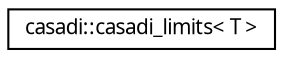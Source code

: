 digraph "Graphical Class Hierarchy"
{
  edge [fontname="FreeSans.ttf",fontsize="10",labelfontname="FreeSans.ttf",labelfontsize="10"];
  node [fontname="FreeSans.ttf",fontsize="10",shape=record];
  rankdir="LR";
  Node1 [label="casadi::casadi_limits\< T \>",height=0.2,width=0.4,color="black", fillcolor="white", style="filled",URL="$d2/d8b/classcasadi_1_1casadi__limits.html",tooltip="casadi_limits class "];
}
